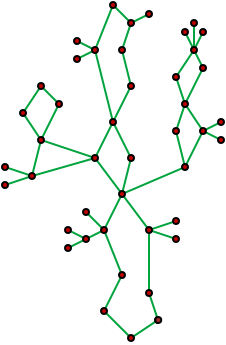 <?xml version="1.0" encoding="UTF-8"?>
<dia:diagram xmlns:dia="http://www.lysator.liu.se/~alla/dia/">
  <dia:layer name="Background" visible="true" active="true">
    <dia:group>
      <dia:object type="Standard - Polygon" version="0" id="O0">
        <dia:attribute name="obj_pos">
          <dia:point val="6.75,17.1"/>
        </dia:attribute>
        <dia:attribute name="obj_bb">
          <dia:rectangle val="5.339,9.805;8.16,17.164"/>
        </dia:attribute>
        <dia:attribute name="poly_points">
          <dia:point val="6.75,17.1"/>
          <dia:point val="5.4,15.75"/>
          <dia:point val="6.3,13.95"/>
          <dia:point val="5.4,11.7"/>
          <dia:point val="6.3,9.9"/>
          <dia:point val="7.65,11.7"/>
          <dia:point val="7.65,14.85"/>
          <dia:point val="8.1,16.2"/>
        </dia:attribute>
        <dia:attribute name="line_color">
          <dia:color val="#00a33d"/>
        </dia:attribute>
        <dia:attribute name="show_background">
          <dia:boolean val="false"/>
        </dia:attribute>
      </dia:object>
      <dia:object type="Standard - PolyLine" version="0" id="O1">
        <dia:attribute name="obj_pos">
          <dia:point val="9.45,16.65"/>
        </dia:attribute>
        <dia:attribute name="obj_bb">
          <dia:rectangle val="8.072,15.231;9.519,16.713"/>
        </dia:attribute>
        <dia:attribute name="poly_points">
          <dia:point val="9.45,16.65"/>
          <dia:point val="8.1,16.2"/>
          <dia:point val="9.45,15.3"/>
        </dia:attribute>
        <dia:attribute name="line_color">
          <dia:color val="#00a33d"/>
        </dia:attribute>
      </dia:object>
      <dia:object type="Standard - PolyLine" version="0" id="O2">
        <dia:attribute name="obj_pos">
          <dia:point val="9,12.15"/>
        </dia:attribute>
        <dia:attribute name="obj_bb">
          <dia:rectangle val="7.634,11.187;9.063,12.213"/>
        </dia:attribute>
        <dia:attribute name="poly_points">
          <dia:point val="9,12.15"/>
          <dia:point val="7.65,11.7"/>
          <dia:point val="9,11.25"/>
        </dia:attribute>
        <dia:attribute name="line_color">
          <dia:color val="#00a33d"/>
        </dia:attribute>
      </dia:object>
      <dia:object type="Standard - PolyLine" version="0" id="O3">
        <dia:attribute name="obj_pos">
          <dia:point val="3.6,11.7"/>
        </dia:attribute>
        <dia:attribute name="obj_bb">
          <dia:rectangle val="3.533,10.729;5.484,12.195"/>
        </dia:attribute>
        <dia:attribute name="poly_points">
          <dia:point val="3.6,11.7"/>
          <dia:point val="4.5,12.15"/>
          <dia:point val="5.4,11.7"/>
          <dia:point val="4.5,10.8"/>
        </dia:attribute>
        <dia:attribute name="line_color">
          <dia:color val="#00a33d"/>
        </dia:attribute>
      </dia:object>
      <dia:object type="Standard - Line" version="0" id="O4">
        <dia:attribute name="obj_pos">
          <dia:point val="3.6,12.6"/>
        </dia:attribute>
        <dia:attribute name="obj_bb">
          <dia:rectangle val="3.533,12.083;4.567,12.667"/>
        </dia:attribute>
        <dia:attribute name="conn_endpoints">
          <dia:point val="3.6,12.6"/>
          <dia:point val="4.5,12.15"/>
        </dia:attribute>
        <dia:attribute name="numcp">
          <dia:int val="1"/>
        </dia:attribute>
        <dia:attribute name="line_color">
          <dia:color val="#00a33d"/>
        </dia:attribute>
      </dia:object>
      <dia:object type="Standard - PolyLine" version="0" id="O5">
        <dia:attribute name="obj_pos">
          <dia:point val="6.3,9.9"/>
        </dia:attribute>
        <dia:attribute name="obj_bb">
          <dia:rectangle val="4.905,5.287;10.408,9.986"/>
        </dia:attribute>
        <dia:attribute name="poly_points">
          <dia:point val="6.3,9.9"/>
          <dia:point val="4.95,8.1"/>
          <dia:point val="5.85,6.3"/>
          <dia:point val="6.75,8.1"/>
          <dia:point val="6.3,9.9"/>
          <dia:point val="9.45,8.55"/>
          <dia:point val="10.35,6.75"/>
          <dia:point val="9.45,5.4"/>
          <dia:point val="9,6.75"/>
          <dia:point val="9.45,8.55"/>
        </dia:attribute>
        <dia:attribute name="line_color">
          <dia:color val="#00a33d"/>
        </dia:attribute>
      </dia:object>
      <dia:object type="Standard - Polygon" version="0" id="O6">
        <dia:attribute name="obj_pos">
          <dia:point val="4.95,8.1"/>
        </dia:attribute>
        <dia:attribute name="obj_bb">
          <dia:rectangle val="1.73,7.135;5.119,9.072"/>
        </dia:attribute>
        <dia:attribute name="poly_points">
          <dia:point val="4.95,8.1"/>
          <dia:point val="2.25,7.2"/>
          <dia:point val="1.8,9"/>
        </dia:attribute>
        <dia:attribute name="line_color">
          <dia:color val="#00a33d"/>
        </dia:attribute>
        <dia:attribute name="show_background">
          <dia:boolean val="false"/>
        </dia:attribute>
      </dia:object>
      <dia:object type="Standard - PolyLine" version="0" id="O7">
        <dia:attribute name="obj_pos">
          <dia:point val="0.45,8.55"/>
        </dia:attribute>
        <dia:attribute name="obj_bb">
          <dia:rectangle val="0.387,8.487;1.816,9.513"/>
        </dia:attribute>
        <dia:attribute name="poly_points">
          <dia:point val="0.45,8.55"/>
          <dia:point val="1.8,9"/>
          <dia:point val="0.45,9.45"/>
        </dia:attribute>
        <dia:attribute name="line_color">
          <dia:color val="#00a33d"/>
        </dia:attribute>
      </dia:object>
      <dia:object type="Standard - Polygon" version="0" id="O8">
        <dia:attribute name="obj_pos">
          <dia:point val="2.25,7.2"/>
        </dia:attribute>
        <dia:attribute name="obj_bb">
          <dia:rectangle val="1.29,4.421;3.211,7.299"/>
        </dia:attribute>
        <dia:attribute name="poly_points">
          <dia:point val="2.25,7.2"/>
          <dia:point val="3.15,5.4"/>
          <dia:point val="2.25,4.5"/>
          <dia:point val="1.35,5.85"/>
        </dia:attribute>
        <dia:attribute name="line_color">
          <dia:color val="#00a33d"/>
        </dia:attribute>
        <dia:attribute name="show_background">
          <dia:boolean val="false"/>
        </dia:attribute>
      </dia:object>
      <dia:object type="Standard - Polygon" version="0" id="O9">
        <dia:attribute name="obj_pos">
          <dia:point val="5.85,6.3"/>
        </dia:attribute>
        <dia:attribute name="obj_bb">
          <dia:rectangle val="4.898,0.361;6.807,6.443"/>
        </dia:attribute>
        <dia:attribute name="poly_points">
          <dia:point val="5.85,6.3"/>
          <dia:point val="6.75,4.5"/>
          <dia:point val="6.3,2.7"/>
          <dia:point val="6.75,1.35"/>
          <dia:point val="5.85,0.45"/>
          <dia:point val="4.95,2.7"/>
        </dia:attribute>
        <dia:attribute name="line_color">
          <dia:color val="#00a33d"/>
        </dia:attribute>
        <dia:attribute name="show_background">
          <dia:boolean val="false"/>
        </dia:attribute>
      </dia:object>
      <dia:object type="Standard - Polygon" version="0" id="O10">
        <dia:attribute name="obj_pos">
          <dia:point val="9.45,5.4"/>
        </dia:attribute>
        <dia:attribute name="obj_bb">
          <dia:rectangle val="8.945,2.601;10.406,5.53"/>
        </dia:attribute>
        <dia:attribute name="poly_points">
          <dia:point val="9.45,5.4"/>
          <dia:point val="10.35,3.6"/>
          <dia:point val="9.9,2.7"/>
          <dia:point val="9,4.05"/>
        </dia:attribute>
        <dia:attribute name="line_color">
          <dia:color val="#00a33d"/>
        </dia:attribute>
        <dia:attribute name="show_background">
          <dia:boolean val="false"/>
        </dia:attribute>
      </dia:object>
      <dia:object type="Standard - PolyLine" version="0" id="O11">
        <dia:attribute name="obj_pos">
          <dia:point val="4.05,2.25"/>
        </dia:attribute>
        <dia:attribute name="obj_bb">
          <dia:rectangle val="3.983,2.183;4.972,3.217"/>
        </dia:attribute>
        <dia:attribute name="poly_points">
          <dia:point val="4.05,2.25"/>
          <dia:point val="4.95,2.7"/>
          <dia:point val="4.05,3.15"/>
        </dia:attribute>
        <dia:attribute name="line_color">
          <dia:color val="#00a33d"/>
        </dia:attribute>
      </dia:object>
      <dia:object type="Standard - Line" version="0" id="O12">
        <dia:attribute name="obj_pos">
          <dia:point val="6.75,1.35"/>
        </dia:attribute>
        <dia:attribute name="obj_bb">
          <dia:rectangle val="6.683,0.833;7.717,1.417"/>
        </dia:attribute>
        <dia:attribute name="conn_endpoints">
          <dia:point val="6.75,1.35"/>
          <dia:point val="7.65,0.9"/>
        </dia:attribute>
        <dia:attribute name="numcp">
          <dia:int val="1"/>
        </dia:attribute>
        <dia:attribute name="line_color">
          <dia:color val="#00a33d"/>
        </dia:attribute>
      </dia:object>
      <dia:object type="Standard - PolyLine" version="0" id="O13">
        <dia:attribute name="obj_pos">
          <dia:point val="9.45,1.8"/>
        </dia:attribute>
        <dia:attribute name="obj_bb">
          <dia:rectangle val="9.383,1.3;9.95,2.722"/>
        </dia:attribute>
        <dia:attribute name="poly_points">
          <dia:point val="9.45,1.8"/>
          <dia:point val="9.9,2.7"/>
          <dia:point val="9.9,1.35"/>
        </dia:attribute>
        <dia:attribute name="line_color">
          <dia:color val="#00a33d"/>
        </dia:attribute>
      </dia:object>
      <dia:object type="Standard - Line" version="0" id="O14">
        <dia:attribute name="obj_pos">
          <dia:point val="10.35,1.8"/>
        </dia:attribute>
        <dia:attribute name="obj_bb">
          <dia:rectangle val="9.833,1.733;10.417,2.767"/>
        </dia:attribute>
        <dia:attribute name="conn_endpoints">
          <dia:point val="10.35,1.8"/>
          <dia:point val="9.9,2.7"/>
        </dia:attribute>
        <dia:attribute name="numcp">
          <dia:int val="1"/>
        </dia:attribute>
        <dia:attribute name="line_color">
          <dia:color val="#00a33d"/>
        </dia:attribute>
      </dia:object>
      <dia:object type="Standard - PolyLine" version="0" id="O15">
        <dia:attribute name="obj_pos">
          <dia:point val="11.25,6.3"/>
        </dia:attribute>
        <dia:attribute name="obj_bb">
          <dia:rectangle val="10.328,6.233;11.317,7.267"/>
        </dia:attribute>
        <dia:attribute name="poly_points">
          <dia:point val="11.25,6.3"/>
          <dia:point val="10.35,6.75"/>
          <dia:point val="11.25,7.2"/>
        </dia:attribute>
        <dia:attribute name="line_color">
          <dia:color val="#00a33d"/>
        </dia:attribute>
      </dia:object>
    </dia:group>
    <dia:group>
      <dia:object type="Standard - Ellipse" version="0" id="O16">
        <dia:attribute name="obj_pos">
          <dia:point val="6.6,16.95"/>
        </dia:attribute>
        <dia:attribute name="obj_bb">
          <dia:rectangle val="6.55,16.9;6.95,17.3"/>
        </dia:attribute>
        <dia:attribute name="elem_corner">
          <dia:point val="6.6,16.95"/>
        </dia:attribute>
        <dia:attribute name="elem_width">
          <dia:real val="0.3"/>
        </dia:attribute>
        <dia:attribute name="elem_height">
          <dia:real val="0.3"/>
        </dia:attribute>
        <dia:attribute name="inner_color">
          <dia:color val="#bf0000"/>
        </dia:attribute>
      </dia:object>
      <dia:object type="Standard - Ellipse" version="0" id="O17">
        <dia:attribute name="obj_pos">
          <dia:point val="7.95,16.05"/>
        </dia:attribute>
        <dia:attribute name="obj_bb">
          <dia:rectangle val="7.9,16;8.3,16.4"/>
        </dia:attribute>
        <dia:attribute name="elem_corner">
          <dia:point val="7.95,16.05"/>
        </dia:attribute>
        <dia:attribute name="elem_width">
          <dia:real val="0.3"/>
        </dia:attribute>
        <dia:attribute name="elem_height">
          <dia:real val="0.3"/>
        </dia:attribute>
        <dia:attribute name="inner_color">
          <dia:color val="#bf0000"/>
        </dia:attribute>
      </dia:object>
      <dia:object type="Standard - Ellipse" version="0" id="O18">
        <dia:attribute name="obj_pos">
          <dia:point val="9.3,16.5"/>
        </dia:attribute>
        <dia:attribute name="obj_bb">
          <dia:rectangle val="9.25,16.45;9.65,16.85"/>
        </dia:attribute>
        <dia:attribute name="elem_corner">
          <dia:point val="9.3,16.5"/>
        </dia:attribute>
        <dia:attribute name="elem_width">
          <dia:real val="0.3"/>
        </dia:attribute>
        <dia:attribute name="elem_height">
          <dia:real val="0.3"/>
        </dia:attribute>
        <dia:attribute name="inner_color">
          <dia:color val="#bf0000"/>
        </dia:attribute>
      </dia:object>
      <dia:object type="Standard - Ellipse" version="0" id="O19">
        <dia:attribute name="obj_pos">
          <dia:point val="9.3,15.15"/>
        </dia:attribute>
        <dia:attribute name="obj_bb">
          <dia:rectangle val="9.25,15.1;9.65,15.5"/>
        </dia:attribute>
        <dia:attribute name="elem_corner">
          <dia:point val="9.3,15.15"/>
        </dia:attribute>
        <dia:attribute name="elem_width">
          <dia:real val="0.3"/>
        </dia:attribute>
        <dia:attribute name="elem_height">
          <dia:real val="0.3"/>
        </dia:attribute>
        <dia:attribute name="inner_color">
          <dia:color val="#bf0000"/>
        </dia:attribute>
      </dia:object>
      <dia:object type="Standard - Ellipse" version="0" id="O20">
        <dia:attribute name="obj_pos">
          <dia:point val="7.5,14.7"/>
        </dia:attribute>
        <dia:attribute name="obj_bb">
          <dia:rectangle val="7.45,14.65;7.85,15.05"/>
        </dia:attribute>
        <dia:attribute name="elem_corner">
          <dia:point val="7.5,14.7"/>
        </dia:attribute>
        <dia:attribute name="elem_width">
          <dia:real val="0.3"/>
        </dia:attribute>
        <dia:attribute name="elem_height">
          <dia:real val="0.3"/>
        </dia:attribute>
        <dia:attribute name="inner_color">
          <dia:color val="#bf0000"/>
        </dia:attribute>
      </dia:object>
      <dia:object type="Standard - Ellipse" version="0" id="O21">
        <dia:attribute name="obj_pos">
          <dia:point val="7.5,11.55"/>
        </dia:attribute>
        <dia:attribute name="obj_bb">
          <dia:rectangle val="7.45,11.5;7.85,11.9"/>
        </dia:attribute>
        <dia:attribute name="elem_corner">
          <dia:point val="7.5,11.55"/>
        </dia:attribute>
        <dia:attribute name="elem_width">
          <dia:real val="0.3"/>
        </dia:attribute>
        <dia:attribute name="elem_height">
          <dia:real val="0.3"/>
        </dia:attribute>
        <dia:attribute name="inner_color">
          <dia:color val="#bf0000"/>
        </dia:attribute>
      </dia:object>
      <dia:object type="Standard - Ellipse" version="0" id="O22">
        <dia:attribute name="obj_pos">
          <dia:point val="8.85,12"/>
        </dia:attribute>
        <dia:attribute name="obj_bb">
          <dia:rectangle val="8.8,11.95;9.2,12.35"/>
        </dia:attribute>
        <dia:attribute name="elem_corner">
          <dia:point val="8.85,12"/>
        </dia:attribute>
        <dia:attribute name="elem_width">
          <dia:real val="0.3"/>
        </dia:attribute>
        <dia:attribute name="elem_height">
          <dia:real val="0.3"/>
        </dia:attribute>
        <dia:attribute name="inner_color">
          <dia:color val="#bf0000"/>
        </dia:attribute>
      </dia:object>
      <dia:object type="Standard - Ellipse" version="0" id="O23">
        <dia:attribute name="obj_pos">
          <dia:point val="8.85,11.1"/>
        </dia:attribute>
        <dia:attribute name="obj_bb">
          <dia:rectangle val="8.8,11.05;9.2,11.45"/>
        </dia:attribute>
        <dia:attribute name="elem_corner">
          <dia:point val="8.85,11.1"/>
        </dia:attribute>
        <dia:attribute name="elem_width">
          <dia:real val="0.3"/>
        </dia:attribute>
        <dia:attribute name="elem_height">
          <dia:real val="0.3"/>
        </dia:attribute>
        <dia:attribute name="inner_color">
          <dia:color val="#bf0000"/>
        </dia:attribute>
      </dia:object>
      <dia:object type="Standard - Ellipse" version="0" id="O24">
        <dia:attribute name="obj_pos">
          <dia:point val="5.25,15.6"/>
        </dia:attribute>
        <dia:attribute name="obj_bb">
          <dia:rectangle val="5.2,15.55;5.6,15.95"/>
        </dia:attribute>
        <dia:attribute name="elem_corner">
          <dia:point val="5.25,15.6"/>
        </dia:attribute>
        <dia:attribute name="elem_width">
          <dia:real val="0.3"/>
        </dia:attribute>
        <dia:attribute name="elem_height">
          <dia:real val="0.3"/>
        </dia:attribute>
        <dia:attribute name="inner_color">
          <dia:color val="#bf0000"/>
        </dia:attribute>
      </dia:object>
      <dia:object type="Standard - Ellipse" version="0" id="O25">
        <dia:attribute name="obj_pos">
          <dia:point val="6.15,13.8"/>
        </dia:attribute>
        <dia:attribute name="obj_bb">
          <dia:rectangle val="6.1,13.75;6.5,14.15"/>
        </dia:attribute>
        <dia:attribute name="elem_corner">
          <dia:point val="6.15,13.8"/>
        </dia:attribute>
        <dia:attribute name="elem_width">
          <dia:real val="0.3"/>
        </dia:attribute>
        <dia:attribute name="elem_height">
          <dia:real val="0.3"/>
        </dia:attribute>
        <dia:attribute name="inner_color">
          <dia:color val="#bf0000"/>
        </dia:attribute>
      </dia:object>
      <dia:object type="Standard - Ellipse" version="0" id="O26">
        <dia:attribute name="obj_pos">
          <dia:point val="5.25,11.55"/>
        </dia:attribute>
        <dia:attribute name="obj_bb">
          <dia:rectangle val="5.2,11.5;5.6,11.9"/>
        </dia:attribute>
        <dia:attribute name="elem_corner">
          <dia:point val="5.25,11.55"/>
        </dia:attribute>
        <dia:attribute name="elem_width">
          <dia:real val="0.3"/>
        </dia:attribute>
        <dia:attribute name="elem_height">
          <dia:real val="0.3"/>
        </dia:attribute>
        <dia:attribute name="inner_color">
          <dia:color val="#bf0000"/>
        </dia:attribute>
      </dia:object>
      <dia:object type="Standard - Ellipse" version="0" id="O27">
        <dia:attribute name="obj_pos">
          <dia:point val="4.35,10.65"/>
        </dia:attribute>
        <dia:attribute name="obj_bb">
          <dia:rectangle val="4.3,10.6;4.7,11"/>
        </dia:attribute>
        <dia:attribute name="elem_corner">
          <dia:point val="4.35,10.65"/>
        </dia:attribute>
        <dia:attribute name="elem_width">
          <dia:real val="0.3"/>
        </dia:attribute>
        <dia:attribute name="elem_height">
          <dia:real val="0.3"/>
        </dia:attribute>
        <dia:attribute name="inner_color">
          <dia:color val="#bf0000"/>
        </dia:attribute>
      </dia:object>
      <dia:object type="Standard - Ellipse" version="0" id="O28">
        <dia:attribute name="obj_pos">
          <dia:point val="3.45,11.55"/>
        </dia:attribute>
        <dia:attribute name="obj_bb">
          <dia:rectangle val="3.4,11.5;3.8,11.9"/>
        </dia:attribute>
        <dia:attribute name="elem_corner">
          <dia:point val="3.45,11.55"/>
        </dia:attribute>
        <dia:attribute name="elem_width">
          <dia:real val="0.3"/>
        </dia:attribute>
        <dia:attribute name="elem_height">
          <dia:real val="0.3"/>
        </dia:attribute>
        <dia:attribute name="inner_color">
          <dia:color val="#bf0000"/>
        </dia:attribute>
      </dia:object>
      <dia:object type="Standard - Ellipse" version="0" id="O29">
        <dia:attribute name="obj_pos">
          <dia:point val="3.45,12.45"/>
        </dia:attribute>
        <dia:attribute name="obj_bb">
          <dia:rectangle val="3.4,12.4;3.8,12.8"/>
        </dia:attribute>
        <dia:attribute name="elem_corner">
          <dia:point val="3.45,12.45"/>
        </dia:attribute>
        <dia:attribute name="elem_width">
          <dia:real val="0.3"/>
        </dia:attribute>
        <dia:attribute name="elem_height">
          <dia:real val="0.3"/>
        </dia:attribute>
        <dia:attribute name="inner_color">
          <dia:color val="#bf0000"/>
        </dia:attribute>
      </dia:object>
      <dia:object type="Standard - Ellipse" version="0" id="O30">
        <dia:attribute name="obj_pos">
          <dia:point val="6.15,9.75"/>
        </dia:attribute>
        <dia:attribute name="obj_bb">
          <dia:rectangle val="6.1,9.7;6.5,10.1"/>
        </dia:attribute>
        <dia:attribute name="elem_corner">
          <dia:point val="6.15,9.75"/>
        </dia:attribute>
        <dia:attribute name="elem_width">
          <dia:real val="0.3"/>
        </dia:attribute>
        <dia:attribute name="elem_height">
          <dia:real val="0.3"/>
        </dia:attribute>
        <dia:attribute name="inner_color">
          <dia:color val="#bf0000"/>
        </dia:attribute>
      </dia:object>
      <dia:object type="Standard - Ellipse" version="0" id="O31">
        <dia:attribute name="obj_pos">
          <dia:point val="9.3,8.4"/>
        </dia:attribute>
        <dia:attribute name="obj_bb">
          <dia:rectangle val="9.25,8.35;9.65,8.75"/>
        </dia:attribute>
        <dia:attribute name="elem_corner">
          <dia:point val="9.3,8.4"/>
        </dia:attribute>
        <dia:attribute name="elem_width">
          <dia:real val="0.3"/>
        </dia:attribute>
        <dia:attribute name="elem_height">
          <dia:real val="0.3"/>
        </dia:attribute>
        <dia:attribute name="inner_color">
          <dia:color val="#bf0000"/>
        </dia:attribute>
      </dia:object>
      <dia:object type="Standard - Ellipse" version="0" id="O32">
        <dia:attribute name="obj_pos">
          <dia:point val="10.2,6.6"/>
        </dia:attribute>
        <dia:attribute name="obj_bb">
          <dia:rectangle val="10.15,6.55;10.55,6.95"/>
        </dia:attribute>
        <dia:attribute name="elem_corner">
          <dia:point val="10.2,6.6"/>
        </dia:attribute>
        <dia:attribute name="elem_width">
          <dia:real val="0.3"/>
        </dia:attribute>
        <dia:attribute name="elem_height">
          <dia:real val="0.3"/>
        </dia:attribute>
        <dia:attribute name="inner_color">
          <dia:color val="#bf0000"/>
        </dia:attribute>
      </dia:object>
      <dia:object type="Standard - Ellipse" version="0" id="O33">
        <dia:attribute name="obj_pos">
          <dia:point val="11.1,7.05"/>
        </dia:attribute>
        <dia:attribute name="obj_bb">
          <dia:rectangle val="11.05,7;11.45,7.4"/>
        </dia:attribute>
        <dia:attribute name="elem_corner">
          <dia:point val="11.1,7.05"/>
        </dia:attribute>
        <dia:attribute name="elem_width">
          <dia:real val="0.3"/>
        </dia:attribute>
        <dia:attribute name="elem_height">
          <dia:real val="0.3"/>
        </dia:attribute>
        <dia:attribute name="inner_color">
          <dia:color val="#bf0000"/>
        </dia:attribute>
      </dia:object>
      <dia:object type="Standard - Ellipse" version="0" id="O34">
        <dia:attribute name="obj_pos">
          <dia:point val="11.1,6.15"/>
        </dia:attribute>
        <dia:attribute name="obj_bb">
          <dia:rectangle val="11.05,6.1;11.45,6.5"/>
        </dia:attribute>
        <dia:attribute name="elem_corner">
          <dia:point val="11.1,6.15"/>
        </dia:attribute>
        <dia:attribute name="elem_width">
          <dia:real val="0.3"/>
        </dia:attribute>
        <dia:attribute name="elem_height">
          <dia:real val="0.3"/>
        </dia:attribute>
        <dia:attribute name="inner_color">
          <dia:color val="#bf0000"/>
        </dia:attribute>
      </dia:object>
      <dia:object type="Standard - Ellipse" version="0" id="O35">
        <dia:attribute name="obj_pos">
          <dia:point val="8.85,6.6"/>
        </dia:attribute>
        <dia:attribute name="obj_bb">
          <dia:rectangle val="8.8,6.55;9.2,6.95"/>
        </dia:attribute>
        <dia:attribute name="elem_corner">
          <dia:point val="8.85,6.6"/>
        </dia:attribute>
        <dia:attribute name="elem_width">
          <dia:real val="0.3"/>
        </dia:attribute>
        <dia:attribute name="elem_height">
          <dia:real val="0.3"/>
        </dia:attribute>
        <dia:attribute name="inner_color">
          <dia:color val="#bf0000"/>
        </dia:attribute>
      </dia:object>
      <dia:object type="Standard - Ellipse" version="0" id="O36">
        <dia:attribute name="obj_pos">
          <dia:point val="9.3,5.25"/>
        </dia:attribute>
        <dia:attribute name="obj_bb">
          <dia:rectangle val="9.25,5.2;9.65,5.6"/>
        </dia:attribute>
        <dia:attribute name="elem_corner">
          <dia:point val="9.3,5.25"/>
        </dia:attribute>
        <dia:attribute name="elem_width">
          <dia:real val="0.3"/>
        </dia:attribute>
        <dia:attribute name="elem_height">
          <dia:real val="0.3"/>
        </dia:attribute>
        <dia:attribute name="inner_color">
          <dia:color val="#bf0000"/>
        </dia:attribute>
      </dia:object>
      <dia:object type="Standard - Ellipse" version="0" id="O37">
        <dia:attribute name="obj_pos">
          <dia:point val="8.85,3.9"/>
        </dia:attribute>
        <dia:attribute name="obj_bb">
          <dia:rectangle val="8.8,3.85;9.2,4.25"/>
        </dia:attribute>
        <dia:attribute name="elem_corner">
          <dia:point val="8.85,3.9"/>
        </dia:attribute>
        <dia:attribute name="elem_width">
          <dia:real val="0.3"/>
        </dia:attribute>
        <dia:attribute name="elem_height">
          <dia:real val="0.3"/>
        </dia:attribute>
        <dia:attribute name="inner_color">
          <dia:color val="#bf0000"/>
        </dia:attribute>
      </dia:object>
      <dia:object type="Standard - Ellipse" version="0" id="O38">
        <dia:attribute name="obj_pos">
          <dia:point val="10.2,3.45"/>
        </dia:attribute>
        <dia:attribute name="obj_bb">
          <dia:rectangle val="10.15,3.4;10.55,3.8"/>
        </dia:attribute>
        <dia:attribute name="elem_corner">
          <dia:point val="10.2,3.45"/>
        </dia:attribute>
        <dia:attribute name="elem_width">
          <dia:real val="0.3"/>
        </dia:attribute>
        <dia:attribute name="elem_height">
          <dia:real val="0.3"/>
        </dia:attribute>
        <dia:attribute name="inner_color">
          <dia:color val="#bf0000"/>
        </dia:attribute>
      </dia:object>
      <dia:object type="Standard - Ellipse" version="0" id="O39">
        <dia:attribute name="obj_pos">
          <dia:point val="9.75,2.55"/>
        </dia:attribute>
        <dia:attribute name="obj_bb">
          <dia:rectangle val="9.7,2.5;10.1,2.9"/>
        </dia:attribute>
        <dia:attribute name="elem_corner">
          <dia:point val="9.75,2.55"/>
        </dia:attribute>
        <dia:attribute name="elem_width">
          <dia:real val="0.3"/>
        </dia:attribute>
        <dia:attribute name="elem_height">
          <dia:real val="0.3"/>
        </dia:attribute>
        <dia:attribute name="inner_color">
          <dia:color val="#bf0000"/>
        </dia:attribute>
      </dia:object>
      <dia:object type="Standard - Ellipse" version="0" id="O40">
        <dia:attribute name="obj_pos">
          <dia:point val="10.2,1.65"/>
        </dia:attribute>
        <dia:attribute name="obj_bb">
          <dia:rectangle val="10.15,1.6;10.55,2"/>
        </dia:attribute>
        <dia:attribute name="elem_corner">
          <dia:point val="10.2,1.65"/>
        </dia:attribute>
        <dia:attribute name="elem_width">
          <dia:real val="0.3"/>
        </dia:attribute>
        <dia:attribute name="elem_height">
          <dia:real val="0.3"/>
        </dia:attribute>
        <dia:attribute name="inner_color">
          <dia:color val="#bf0000"/>
        </dia:attribute>
      </dia:object>
      <dia:object type="Standard - Ellipse" version="0" id="O41">
        <dia:attribute name="obj_pos">
          <dia:point val="9.75,1.2"/>
        </dia:attribute>
        <dia:attribute name="obj_bb">
          <dia:rectangle val="9.7,1.15;10.1,1.55"/>
        </dia:attribute>
        <dia:attribute name="elem_corner">
          <dia:point val="9.75,1.2"/>
        </dia:attribute>
        <dia:attribute name="elem_width">
          <dia:real val="0.3"/>
        </dia:attribute>
        <dia:attribute name="elem_height">
          <dia:real val="0.3"/>
        </dia:attribute>
        <dia:attribute name="inner_color">
          <dia:color val="#bf0000"/>
        </dia:attribute>
      </dia:object>
      <dia:object type="Standard - Ellipse" version="0" id="O42">
        <dia:attribute name="obj_pos">
          <dia:point val="9.3,1.65"/>
        </dia:attribute>
        <dia:attribute name="obj_bb">
          <dia:rectangle val="9.25,1.6;9.65,2"/>
        </dia:attribute>
        <dia:attribute name="elem_corner">
          <dia:point val="9.3,1.65"/>
        </dia:attribute>
        <dia:attribute name="elem_width">
          <dia:real val="0.3"/>
        </dia:attribute>
        <dia:attribute name="elem_height">
          <dia:real val="0.3"/>
        </dia:attribute>
        <dia:attribute name="inner_color">
          <dia:color val="#bf0000"/>
        </dia:attribute>
      </dia:object>
      <dia:object type="Standard - Ellipse" version="0" id="O43">
        <dia:attribute name="obj_pos">
          <dia:point val="4.8,7.95"/>
        </dia:attribute>
        <dia:attribute name="obj_bb">
          <dia:rectangle val="4.75,7.9;5.15,8.3"/>
        </dia:attribute>
        <dia:attribute name="elem_corner">
          <dia:point val="4.8,7.95"/>
        </dia:attribute>
        <dia:attribute name="elem_width">
          <dia:real val="0.3"/>
        </dia:attribute>
        <dia:attribute name="elem_height">
          <dia:real val="0.3"/>
        </dia:attribute>
        <dia:attribute name="inner_color">
          <dia:color val="#bf0000"/>
        </dia:attribute>
      </dia:object>
      <dia:object type="Standard - Ellipse" version="0" id="O44">
        <dia:attribute name="obj_pos">
          <dia:point val="6.6,7.95"/>
        </dia:attribute>
        <dia:attribute name="obj_bb">
          <dia:rectangle val="6.55,7.9;6.95,8.3"/>
        </dia:attribute>
        <dia:attribute name="elem_corner">
          <dia:point val="6.6,7.95"/>
        </dia:attribute>
        <dia:attribute name="elem_width">
          <dia:real val="0.3"/>
        </dia:attribute>
        <dia:attribute name="elem_height">
          <dia:real val="0.3"/>
        </dia:attribute>
        <dia:attribute name="inner_color">
          <dia:color val="#bf0000"/>
        </dia:attribute>
      </dia:object>
      <dia:object type="Standard - Ellipse" version="0" id="O45">
        <dia:attribute name="obj_pos">
          <dia:point val="5.7,6.15"/>
        </dia:attribute>
        <dia:attribute name="obj_bb">
          <dia:rectangle val="5.65,6.1;6.05,6.5"/>
        </dia:attribute>
        <dia:attribute name="elem_corner">
          <dia:point val="5.7,6.15"/>
        </dia:attribute>
        <dia:attribute name="elem_width">
          <dia:real val="0.3"/>
        </dia:attribute>
        <dia:attribute name="elem_height">
          <dia:real val="0.3"/>
        </dia:attribute>
        <dia:attribute name="inner_color">
          <dia:color val="#bf0000"/>
        </dia:attribute>
      </dia:object>
      <dia:object type="Standard - Ellipse" version="0" id="O46">
        <dia:attribute name="obj_pos">
          <dia:point val="6.6,4.35"/>
        </dia:attribute>
        <dia:attribute name="obj_bb">
          <dia:rectangle val="6.55,4.3;6.95,4.7"/>
        </dia:attribute>
        <dia:attribute name="elem_corner">
          <dia:point val="6.6,4.35"/>
        </dia:attribute>
        <dia:attribute name="elem_width">
          <dia:real val="0.3"/>
        </dia:attribute>
        <dia:attribute name="elem_height">
          <dia:real val="0.3"/>
        </dia:attribute>
        <dia:attribute name="inner_color">
          <dia:color val="#bf0000"/>
        </dia:attribute>
      </dia:object>
      <dia:object type="Standard - Ellipse" version="0" id="O47">
        <dia:attribute name="obj_pos">
          <dia:point val="6.15,2.55"/>
        </dia:attribute>
        <dia:attribute name="obj_bb">
          <dia:rectangle val="6.1,2.5;6.5,2.9"/>
        </dia:attribute>
        <dia:attribute name="elem_corner">
          <dia:point val="6.15,2.55"/>
        </dia:attribute>
        <dia:attribute name="elem_width">
          <dia:real val="0.3"/>
        </dia:attribute>
        <dia:attribute name="elem_height">
          <dia:real val="0.3"/>
        </dia:attribute>
        <dia:attribute name="inner_color">
          <dia:color val="#bf0000"/>
        </dia:attribute>
      </dia:object>
      <dia:object type="Standard - Ellipse" version="0" id="O48">
        <dia:attribute name="obj_pos">
          <dia:point val="6.6,1.2"/>
        </dia:attribute>
        <dia:attribute name="obj_bb">
          <dia:rectangle val="6.55,1.15;6.95,1.55"/>
        </dia:attribute>
        <dia:attribute name="elem_corner">
          <dia:point val="6.6,1.2"/>
        </dia:attribute>
        <dia:attribute name="elem_width">
          <dia:real val="0.3"/>
        </dia:attribute>
        <dia:attribute name="elem_height">
          <dia:real val="0.3"/>
        </dia:attribute>
        <dia:attribute name="inner_color">
          <dia:color val="#bf0000"/>
        </dia:attribute>
      </dia:object>
      <dia:object type="Standard - Ellipse" version="0" id="O49">
        <dia:attribute name="obj_pos">
          <dia:point val="7.5,0.75"/>
        </dia:attribute>
        <dia:attribute name="obj_bb">
          <dia:rectangle val="7.45,0.7;7.85,1.1"/>
        </dia:attribute>
        <dia:attribute name="elem_corner">
          <dia:point val="7.5,0.75"/>
        </dia:attribute>
        <dia:attribute name="elem_width">
          <dia:real val="0.3"/>
        </dia:attribute>
        <dia:attribute name="elem_height">
          <dia:real val="0.3"/>
        </dia:attribute>
        <dia:attribute name="inner_color">
          <dia:color val="#bf0000"/>
        </dia:attribute>
      </dia:object>
      <dia:object type="Standard - Ellipse" version="0" id="O50">
        <dia:attribute name="obj_pos">
          <dia:point val="5.7,0.3"/>
        </dia:attribute>
        <dia:attribute name="obj_bb">
          <dia:rectangle val="5.65,0.25;6.05,0.65"/>
        </dia:attribute>
        <dia:attribute name="elem_corner">
          <dia:point val="5.7,0.3"/>
        </dia:attribute>
        <dia:attribute name="elem_width">
          <dia:real val="0.3"/>
        </dia:attribute>
        <dia:attribute name="elem_height">
          <dia:real val="0.3"/>
        </dia:attribute>
        <dia:attribute name="inner_color">
          <dia:color val="#bf0000"/>
        </dia:attribute>
      </dia:object>
      <dia:object type="Standard - Ellipse" version="0" id="O51">
        <dia:attribute name="obj_pos">
          <dia:point val="4.8,2.55"/>
        </dia:attribute>
        <dia:attribute name="obj_bb">
          <dia:rectangle val="4.75,2.5;5.15,2.9"/>
        </dia:attribute>
        <dia:attribute name="elem_corner">
          <dia:point val="4.8,2.55"/>
        </dia:attribute>
        <dia:attribute name="elem_width">
          <dia:real val="0.3"/>
        </dia:attribute>
        <dia:attribute name="elem_height">
          <dia:real val="0.3"/>
        </dia:attribute>
        <dia:attribute name="inner_color">
          <dia:color val="#bf0000"/>
        </dia:attribute>
      </dia:object>
      <dia:object type="Standard - Ellipse" version="0" id="O52">
        <dia:attribute name="obj_pos">
          <dia:point val="3.9,2.1"/>
        </dia:attribute>
        <dia:attribute name="obj_bb">
          <dia:rectangle val="3.85,2.05;4.25,2.45"/>
        </dia:attribute>
        <dia:attribute name="elem_corner">
          <dia:point val="3.9,2.1"/>
        </dia:attribute>
        <dia:attribute name="elem_width">
          <dia:real val="0.3"/>
        </dia:attribute>
        <dia:attribute name="elem_height">
          <dia:real val="0.3"/>
        </dia:attribute>
        <dia:attribute name="inner_color">
          <dia:color val="#bf0000"/>
        </dia:attribute>
      </dia:object>
      <dia:object type="Standard - Ellipse" version="0" id="O53">
        <dia:attribute name="obj_pos">
          <dia:point val="3.9,3"/>
        </dia:attribute>
        <dia:attribute name="obj_bb">
          <dia:rectangle val="3.85,2.95;4.25,3.35"/>
        </dia:attribute>
        <dia:attribute name="elem_corner">
          <dia:point val="3.9,3"/>
        </dia:attribute>
        <dia:attribute name="elem_width">
          <dia:real val="0.3"/>
        </dia:attribute>
        <dia:attribute name="elem_height">
          <dia:real val="0.3"/>
        </dia:attribute>
        <dia:attribute name="inner_color">
          <dia:color val="#bf0000"/>
        </dia:attribute>
      </dia:object>
      <dia:object type="Standard - Ellipse" version="0" id="O54">
        <dia:attribute name="obj_pos">
          <dia:point val="2.1,4.35"/>
        </dia:attribute>
        <dia:attribute name="obj_bb">
          <dia:rectangle val="2.05,4.3;2.45,4.7"/>
        </dia:attribute>
        <dia:attribute name="elem_corner">
          <dia:point val="2.1,4.35"/>
        </dia:attribute>
        <dia:attribute name="elem_width">
          <dia:real val="0.3"/>
        </dia:attribute>
        <dia:attribute name="elem_height">
          <dia:real val="0.3"/>
        </dia:attribute>
        <dia:attribute name="inner_color">
          <dia:color val="#bf0000"/>
        </dia:attribute>
      </dia:object>
      <dia:object type="Standard - Ellipse" version="0" id="O55">
        <dia:attribute name="obj_pos">
          <dia:point val="1.2,5.7"/>
        </dia:attribute>
        <dia:attribute name="obj_bb">
          <dia:rectangle val="1.15,5.65;1.55,6.05"/>
        </dia:attribute>
        <dia:attribute name="elem_corner">
          <dia:point val="1.2,5.7"/>
        </dia:attribute>
        <dia:attribute name="elem_width">
          <dia:real val="0.3"/>
        </dia:attribute>
        <dia:attribute name="elem_height">
          <dia:real val="0.3"/>
        </dia:attribute>
        <dia:attribute name="inner_color">
          <dia:color val="#bf0000"/>
        </dia:attribute>
      </dia:object>
      <dia:object type="Standard - Ellipse" version="0" id="O56">
        <dia:attribute name="obj_pos">
          <dia:point val="3,5.25"/>
        </dia:attribute>
        <dia:attribute name="obj_bb">
          <dia:rectangle val="2.95,5.2;3.35,5.6"/>
        </dia:attribute>
        <dia:attribute name="elem_corner">
          <dia:point val="3,5.25"/>
        </dia:attribute>
        <dia:attribute name="elem_width">
          <dia:real val="0.3"/>
        </dia:attribute>
        <dia:attribute name="elem_height">
          <dia:real val="0.3"/>
        </dia:attribute>
        <dia:attribute name="inner_color">
          <dia:color val="#bf0000"/>
        </dia:attribute>
      </dia:object>
      <dia:object type="Standard - Ellipse" version="0" id="O57">
        <dia:attribute name="obj_pos">
          <dia:point val="2.1,7.05"/>
        </dia:attribute>
        <dia:attribute name="obj_bb">
          <dia:rectangle val="2.05,7.0;2.45,7.4"/>
        </dia:attribute>
        <dia:attribute name="elem_corner">
          <dia:point val="2.1,7.05"/>
        </dia:attribute>
        <dia:attribute name="elem_width">
          <dia:real val="0.3"/>
        </dia:attribute>
        <dia:attribute name="elem_height">
          <dia:real val="0.3"/>
        </dia:attribute>
        <dia:attribute name="inner_color">
          <dia:color val="#bf0000"/>
        </dia:attribute>
      </dia:object>
      <dia:object type="Standard - Ellipse" version="0" id="O58">
        <dia:attribute name="obj_pos">
          <dia:point val="1.65,8.85"/>
        </dia:attribute>
        <dia:attribute name="obj_bb">
          <dia:rectangle val="1.6,8.8;2,9.2"/>
        </dia:attribute>
        <dia:attribute name="elem_corner">
          <dia:point val="1.65,8.85"/>
        </dia:attribute>
        <dia:attribute name="elem_width">
          <dia:real val="0.3"/>
        </dia:attribute>
        <dia:attribute name="elem_height">
          <dia:real val="0.3"/>
        </dia:attribute>
        <dia:attribute name="inner_color">
          <dia:color val="#bf0000"/>
        </dia:attribute>
      </dia:object>
      <dia:object type="Standard - Ellipse" version="0" id="O59">
        <dia:attribute name="obj_pos">
          <dia:point val="0.3,8.4"/>
        </dia:attribute>
        <dia:attribute name="obj_bb">
          <dia:rectangle val="0.25,8.35;0.65,8.75"/>
        </dia:attribute>
        <dia:attribute name="elem_corner">
          <dia:point val="0.3,8.4"/>
        </dia:attribute>
        <dia:attribute name="elem_width">
          <dia:real val="0.3"/>
        </dia:attribute>
        <dia:attribute name="elem_height">
          <dia:real val="0.3"/>
        </dia:attribute>
        <dia:attribute name="inner_color">
          <dia:color val="#bf0000"/>
        </dia:attribute>
      </dia:object>
      <dia:object type="Standard - Ellipse" version="0" id="O60">
        <dia:attribute name="obj_pos">
          <dia:point val="0.3,9.3"/>
        </dia:attribute>
        <dia:attribute name="obj_bb">
          <dia:rectangle val="0.25,9.25;0.65,9.65"/>
        </dia:attribute>
        <dia:attribute name="elem_corner">
          <dia:point val="0.3,9.3"/>
        </dia:attribute>
        <dia:attribute name="elem_width">
          <dia:real val="0.3"/>
        </dia:attribute>
        <dia:attribute name="elem_height">
          <dia:real val="0.3"/>
        </dia:attribute>
        <dia:attribute name="inner_color">
          <dia:color val="#bf0000"/>
        </dia:attribute>
      </dia:object>
      <dia:object type="Standard - Ellipse" version="0" id="O61">
        <dia:attribute name="obj_pos">
          <dia:point val="4.35,12"/>
        </dia:attribute>
        <dia:attribute name="obj_bb">
          <dia:rectangle val="4.3,11.95;4.7,12.35"/>
        </dia:attribute>
        <dia:attribute name="elem_corner">
          <dia:point val="4.35,12"/>
        </dia:attribute>
        <dia:attribute name="elem_width">
          <dia:real val="0.3"/>
        </dia:attribute>
        <dia:attribute name="elem_height">
          <dia:real val="0.3"/>
        </dia:attribute>
        <dia:attribute name="inner_color">
          <dia:color val="#bf0000"/>
        </dia:attribute>
      </dia:object>
    </dia:group>
    <dia:object type="Standard - Box" version="0" id="O62">
      <dia:attribute name="obj_pos">
        <dia:point val="8.238,15.1"/>
      </dia:attribute>
      <dia:attribute name="obj_bb">
        <dia:rectangle val="8.137,15;10.338,17.4"/>
      </dia:attribute>
      <dia:attribute name="elem_corner">
        <dia:point val="8.238,15.1"/>
      </dia:attribute>
      <dia:attribute name="elem_width">
        <dia:real val="2"/>
      </dia:attribute>
      <dia:attribute name="elem_height">
        <dia:real val="2.2"/>
      </dia:attribute>
      <dia:attribute name="border_width">
        <dia:real val="0.2"/>
      </dia:attribute>
      <dia:attribute name="border_color">
        <dia:color val="#ffffff"/>
      </dia:attribute>
      <dia:attribute name="show_background">
        <dia:boolean val="true"/>
      </dia:attribute>
    </dia:object>
    <dia:object type="Standard - Ellipse" version="0" id="O63">
      <dia:attribute name="obj_pos">
        <dia:point val="7.963,16.05"/>
      </dia:attribute>
      <dia:attribute name="obj_bb">
        <dia:rectangle val="7.912,16;8.312,16.4"/>
      </dia:attribute>
      <dia:attribute name="elem_corner">
        <dia:point val="7.963,16.05"/>
      </dia:attribute>
      <dia:attribute name="elem_width">
        <dia:real val="0.3"/>
      </dia:attribute>
      <dia:attribute name="elem_height">
        <dia:real val="0.3"/>
      </dia:attribute>
      <dia:attribute name="border_width">
        <dia:real val="0.1"/>
      </dia:attribute>
      <dia:attribute name="inner_color">
        <dia:color val="#a52a2a"/>
      </dia:attribute>
      <dia:attribute name="aspect">
        <dia:enum val="2"/>
      </dia:attribute>
    </dia:object>
  </dia:layer>
</dia:diagram>

